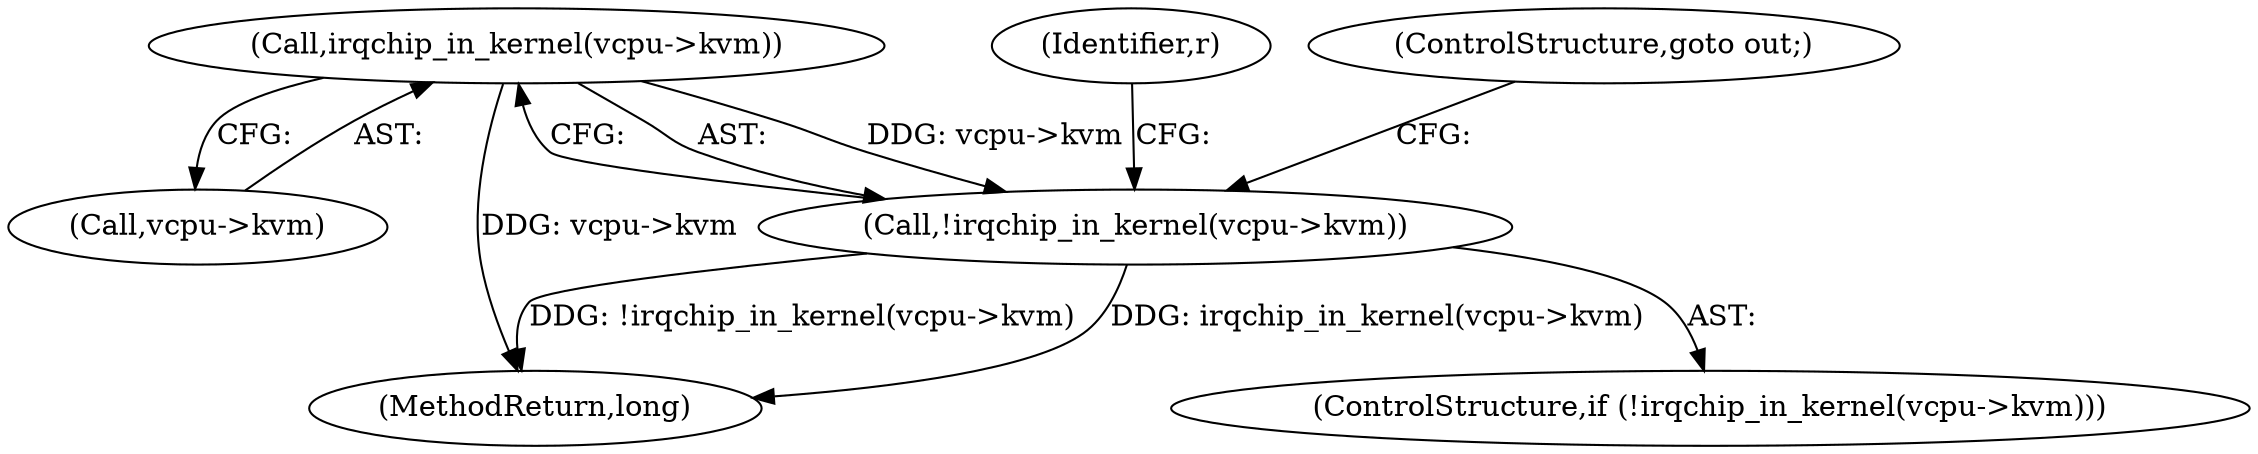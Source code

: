 digraph "0_linux_fda4e2e85589191b123d31cdc21fd33ee70f50fd_3@pointer" {
"1000430" [label="(Call,irqchip_in_kernel(vcpu->kvm))"];
"1000429" [label="(Call,!irqchip_in_kernel(vcpu->kvm))"];
"1000431" [label="(Call,vcpu->kvm)"];
"1000429" [label="(Call,!irqchip_in_kernel(vcpu->kvm))"];
"1000436" [label="(Identifier,r)"];
"1000434" [label="(ControlStructure,goto out;)"];
"1000430" [label="(Call,irqchip_in_kernel(vcpu->kvm))"];
"1000795" [label="(MethodReturn,long)"];
"1000428" [label="(ControlStructure,if (!irqchip_in_kernel(vcpu->kvm)))"];
"1000430" -> "1000429"  [label="AST: "];
"1000430" -> "1000431"  [label="CFG: "];
"1000431" -> "1000430"  [label="AST: "];
"1000429" -> "1000430"  [label="CFG: "];
"1000430" -> "1000795"  [label="DDG: vcpu->kvm"];
"1000430" -> "1000429"  [label="DDG: vcpu->kvm"];
"1000429" -> "1000428"  [label="AST: "];
"1000434" -> "1000429"  [label="CFG: "];
"1000436" -> "1000429"  [label="CFG: "];
"1000429" -> "1000795"  [label="DDG: irqchip_in_kernel(vcpu->kvm)"];
"1000429" -> "1000795"  [label="DDG: !irqchip_in_kernel(vcpu->kvm)"];
}
